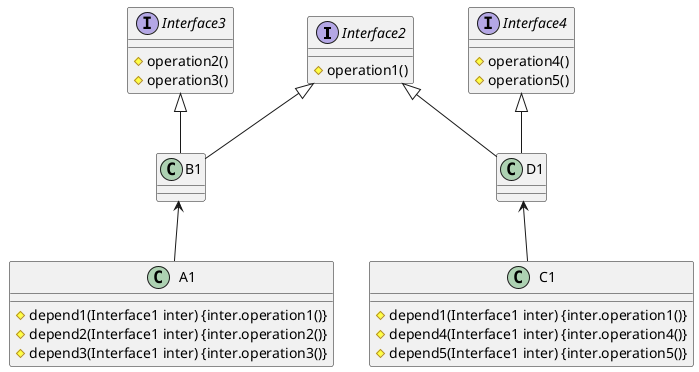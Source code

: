 @startuml

interface Interface2
interface Interface3
interface Interface4

class A1
class B1
class C1
class D1

Interface2 <|-- B1
Interface3 <|-- B1
Interface2 <|-- D1
Interface4 <|-- D1
B1 <-- A1
D1 <-- C1

interface Interface2 {
    #operation1()
}

interface Interface3 {
    #operation2()
    #operation3()
}

interface Interface4 {
    #operation4()
    #operation5()
}

class A1 {
    #depend1(Interface1 inter) {inter.operation1()}
    #depend2(Interface1 inter) {inter.operation2()}
    #depend3(Interface1 inter) {inter.operation3()}
}

class B1 {
}

class C1 {
    #depend1(Interface1 inter) {inter.operation1()}
    #depend4(Interface1 inter) {inter.operation4()}
    #depend5(Interface1 inter) {inter.operation5()}
}

class D1 {
}

@enduml